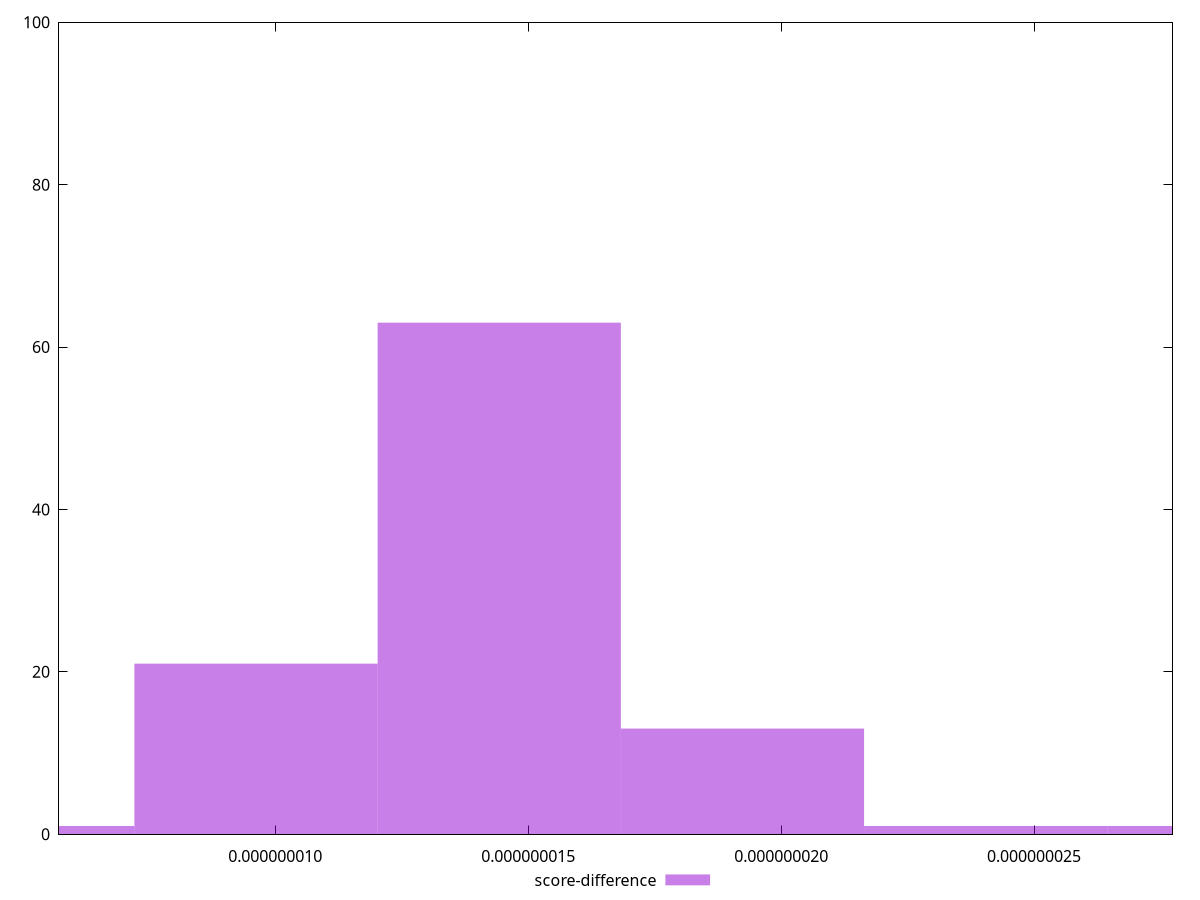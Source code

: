reset

$scoreDifference <<EOF
1.4425725548616481e-8 63
1.9234300731488642e-8 13
9.617150365744321e-9 21
4.8085751828721605e-9 1
2.4042875914360802e-8 1
2.8851451097232963e-8 1
EOF

set key outside below
set boxwidth 4.8085751828721605e-9
set xrange [5.7224148752865744e-9:2.7735791885419303e-8]
set yrange [0:100]
set trange [0:100]
set style fill transparent solid 0.5 noborder
set terminal svg size 640, 490 enhanced background rgb 'white'
set output "reprap/bootup-time/samples/pages+cached+noexternal+nofonts/score-difference/histogram.svg"

plot $scoreDifference title "score-difference" with boxes

reset
